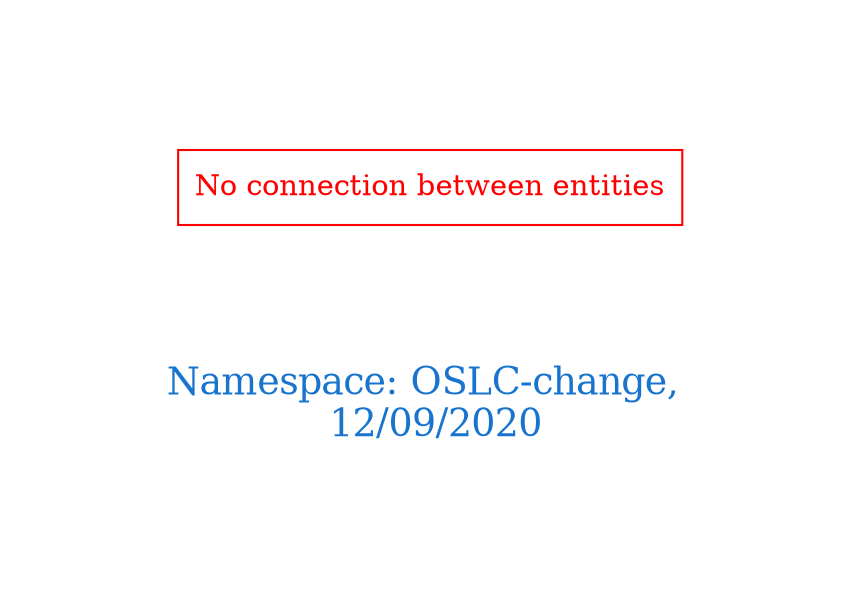 digraph OGIT_ontology {
 graph [ rankdir= LR,pad=1 
fontsize = 18,
fontcolor= dodgerblue3,label = "\n\n\nNamespace: OSLC-change, \n 12/09/2020"];
node[shape=polygon];
edge [  color="gray81"];

"No connection between entities" [fontcolor = "red",color="red", shape="polygon"]
}
